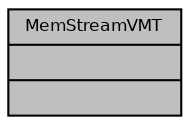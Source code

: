 digraph "MemStreamVMT"
{
  bgcolor="transparent";
  edge [fontname="Helvetica",fontsize="8",labelfontname="Helvetica",labelfontsize="8"];
  node [fontname="Helvetica",fontsize="8",shape=record];
  Node1 [label="{MemStreamVMT\n||}",height=0.2,width=0.4,color="black", fillcolor="grey75", style="filled", fontcolor="black"];
}
